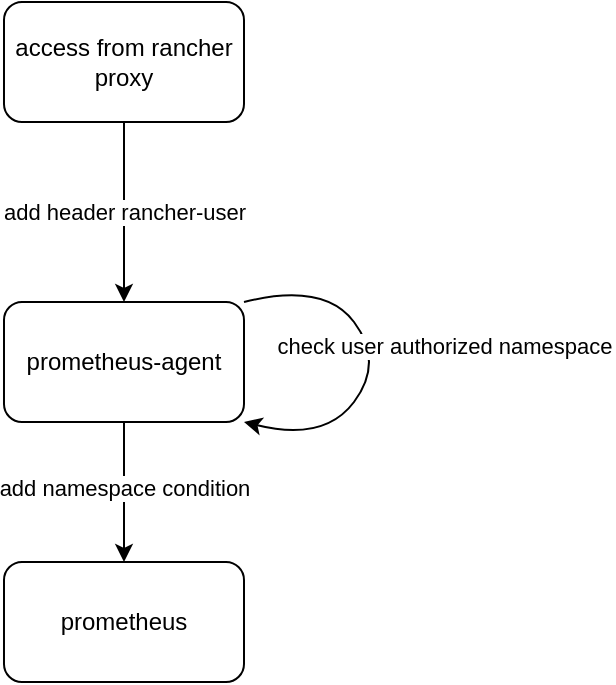 <mxfile version="13.4.8" type="github">
  <diagram id="kgkkx0kc5RLGJo3Dkus4" name="Page-1">
    <mxGraphModel dx="1333" dy="789" grid="1" gridSize="10" guides="1" tooltips="1" connect="1" arrows="1" fold="1" page="1" pageScale="1" pageWidth="827" pageHeight="1169" math="0" shadow="0">
      <root>
        <mxCell id="0" />
        <mxCell id="1" parent="0" />
        <mxCell id="GMD_i3NNAeKQ_1Q0VSkO-1" value="access from rancher proxy" style="rounded=1;whiteSpace=wrap;html=1;" vertex="1" parent="1">
          <mxGeometry x="230" y="90" width="120" height="60" as="geometry" />
        </mxCell>
        <mxCell id="GMD_i3NNAeKQ_1Q0VSkO-2" value="prometheus-agent" style="rounded=1;whiteSpace=wrap;html=1;" vertex="1" parent="1">
          <mxGeometry x="230" y="240" width="120" height="60" as="geometry" />
        </mxCell>
        <mxCell id="GMD_i3NNAeKQ_1Q0VSkO-3" value="prometheus" style="rounded=1;whiteSpace=wrap;html=1;" vertex="1" parent="1">
          <mxGeometry x="230" y="370" width="120" height="60" as="geometry" />
        </mxCell>
        <mxCell id="GMD_i3NNAeKQ_1Q0VSkO-4" value="add header rancher-user" style="endArrow=classic;html=1;exitX=0.5;exitY=1;exitDx=0;exitDy=0;entryX=0.5;entryY=0;entryDx=0;entryDy=0;" edge="1" parent="1" source="GMD_i3NNAeKQ_1Q0VSkO-1" target="GMD_i3NNAeKQ_1Q0VSkO-2">
          <mxGeometry width="50" height="50" relative="1" as="geometry">
            <mxPoint x="170" y="210" as="sourcePoint" />
            <mxPoint x="220" y="160" as="targetPoint" />
          </mxGeometry>
        </mxCell>
        <mxCell id="GMD_i3NNAeKQ_1Q0VSkO-5" value="" style="endArrow=classic;html=1;entryX=0.5;entryY=0;entryDx=0;entryDy=0;exitX=0.5;exitY=1;exitDx=0;exitDy=0;" edge="1" parent="1" source="GMD_i3NNAeKQ_1Q0VSkO-2" target="GMD_i3NNAeKQ_1Q0VSkO-3">
          <mxGeometry width="50" height="50" relative="1" as="geometry">
            <mxPoint x="300" y="320" as="sourcePoint" />
            <mxPoint x="300" y="250" as="targetPoint" />
          </mxGeometry>
        </mxCell>
        <mxCell id="GMD_i3NNAeKQ_1Q0VSkO-6" value="add namespace condition" style="edgeLabel;html=1;align=center;verticalAlign=middle;resizable=0;points=[];" vertex="1" connectable="0" parent="GMD_i3NNAeKQ_1Q0VSkO-5">
          <mxGeometry x="-0.286" y="2" relative="1" as="geometry">
            <mxPoint x="-2" y="8" as="offset" />
          </mxGeometry>
        </mxCell>
        <mxCell id="GMD_i3NNAeKQ_1Q0VSkO-8" value="" style="curved=1;endArrow=classic;html=1;exitX=1;exitY=0;exitDx=0;exitDy=0;entryX=1;entryY=1;entryDx=0;entryDy=0;" edge="1" parent="1" source="GMD_i3NNAeKQ_1Q0VSkO-2" target="GMD_i3NNAeKQ_1Q0VSkO-2">
          <mxGeometry width="50" height="50" relative="1" as="geometry">
            <mxPoint x="390" y="420" as="sourcePoint" />
            <mxPoint x="440" y="230" as="targetPoint" />
            <Array as="points">
              <mxPoint x="390" y="230" />
              <mxPoint x="420" y="270" />
              <mxPoint x="390" y="310" />
            </Array>
          </mxGeometry>
        </mxCell>
        <mxCell id="GMD_i3NNAeKQ_1Q0VSkO-9" value="check user authorized namespace" style="edgeLabel;html=1;align=center;verticalAlign=middle;resizable=0;points=[];" vertex="1" connectable="0" parent="GMD_i3NNAeKQ_1Q0VSkO-8">
          <mxGeometry x="-0.155" y="-6" relative="1" as="geometry">
            <mxPoint x="43.34" as="offset" />
          </mxGeometry>
        </mxCell>
      </root>
    </mxGraphModel>
  </diagram>
</mxfile>
